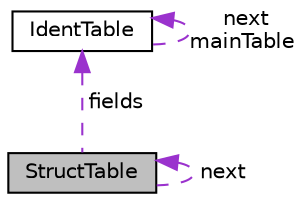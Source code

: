 digraph "StructTable"
{
 // INTERACTIVE_SVG=YES
 // LATEX_PDF_SIZE
  edge [fontname="Helvetica",fontsize="10",labelfontname="Helvetica",labelfontsize="10"];
  node [fontname="Helvetica",fontsize="10",shape=record];
  Node1 [label="StructTable",height=0.2,width=0.4,color="black", fillcolor="grey75", style="filled", fontcolor="black",tooltip=" "];
  Node1 -> Node1 [dir="back",color="darkorchid3",fontsize="10",style="dashed",label=" next" ,fontname="Helvetica"];
  Node2 -> Node1 [dir="back",color="darkorchid3",fontsize="10",style="dashed",label=" fields" ,fontname="Helvetica"];
  Node2 [label="IdentTable",height=0.2,width=0.4,color="black", fillcolor="white", style="filled",URL="$classIdentTable.html",tooltip=" "];
  Node2 -> Node2 [dir="back",color="darkorchid3",fontsize="10",style="dashed",label=" next\nmainTable" ,fontname="Helvetica"];
}
